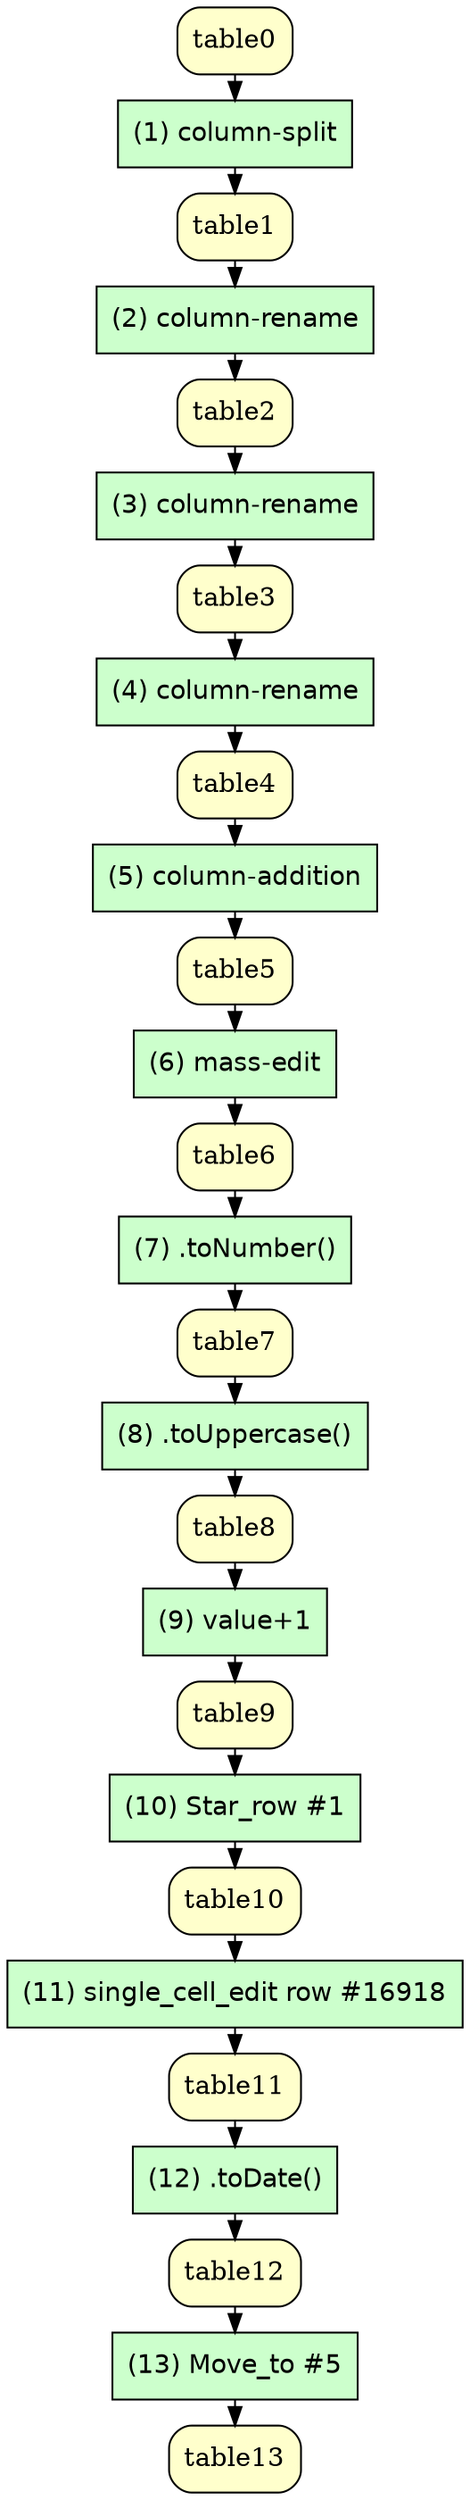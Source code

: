 digraph "ORMA-Table-View" {
	graph [ranksep=0.2]
	node [fillcolor="#FFFFCC" shape=box style="rounded,filled"]
	table0
	table1
	table1
	table2
	table2
	table3
	table3
	table4
	table4
	table5
	table5
	table6
	table6
	table7
	table7
	table8
	table8
	table9
	table9
	table10
	table10
	table11
	table11
	table12
	table12
	table13
	node [fillcolor="#CCFFCC" fontname=Helvetica peripheries=1 shape=box style=filled]
	"(1) column-split"
	"(2) column-rename"
	"(3) column-rename"
	"(4) column-rename"
	"(5) column-addition"
	"(6) mass-edit"
	"(7) .toNumber()"
	"(8) .toUppercase()"
	"(9) value+1"
	"(10) Star_row #1"
	"(11) single_cell_edit row #16918"
	"(12) .toDate()"
	"(13) Move_to #5"
	table0 -> "(1) column-split"
	"(1) column-split" -> table1
	table1 -> "(2) column-rename"
	"(2) column-rename" -> table2
	table2 -> "(3) column-rename"
	"(3) column-rename" -> table3
	table3 -> "(4) column-rename"
	"(4) column-rename" -> table4
	table4 -> "(5) column-addition"
	"(5) column-addition" -> table5
	table5 -> "(6) mass-edit"
	"(6) mass-edit" -> table6
	table6 -> "(7) .toNumber()"
	"(7) .toNumber()" -> table7
	table7 -> "(8) .toUppercase()"
	"(8) .toUppercase()" -> table8
	table8 -> "(9) value+1"
	"(9) value+1" -> table9
	table9 -> "(10) Star_row #1"
	"(10) Star_row #1" -> table10
	table10 -> "(11) single_cell_edit row #16918"
	"(11) single_cell_edit row #16918" -> table11
	table11 -> "(12) .toDate()"
	"(12) .toDate()" -> table12
	table12 -> "(13) Move_to #5"
	"(13) Move_to #5" -> table13
}
